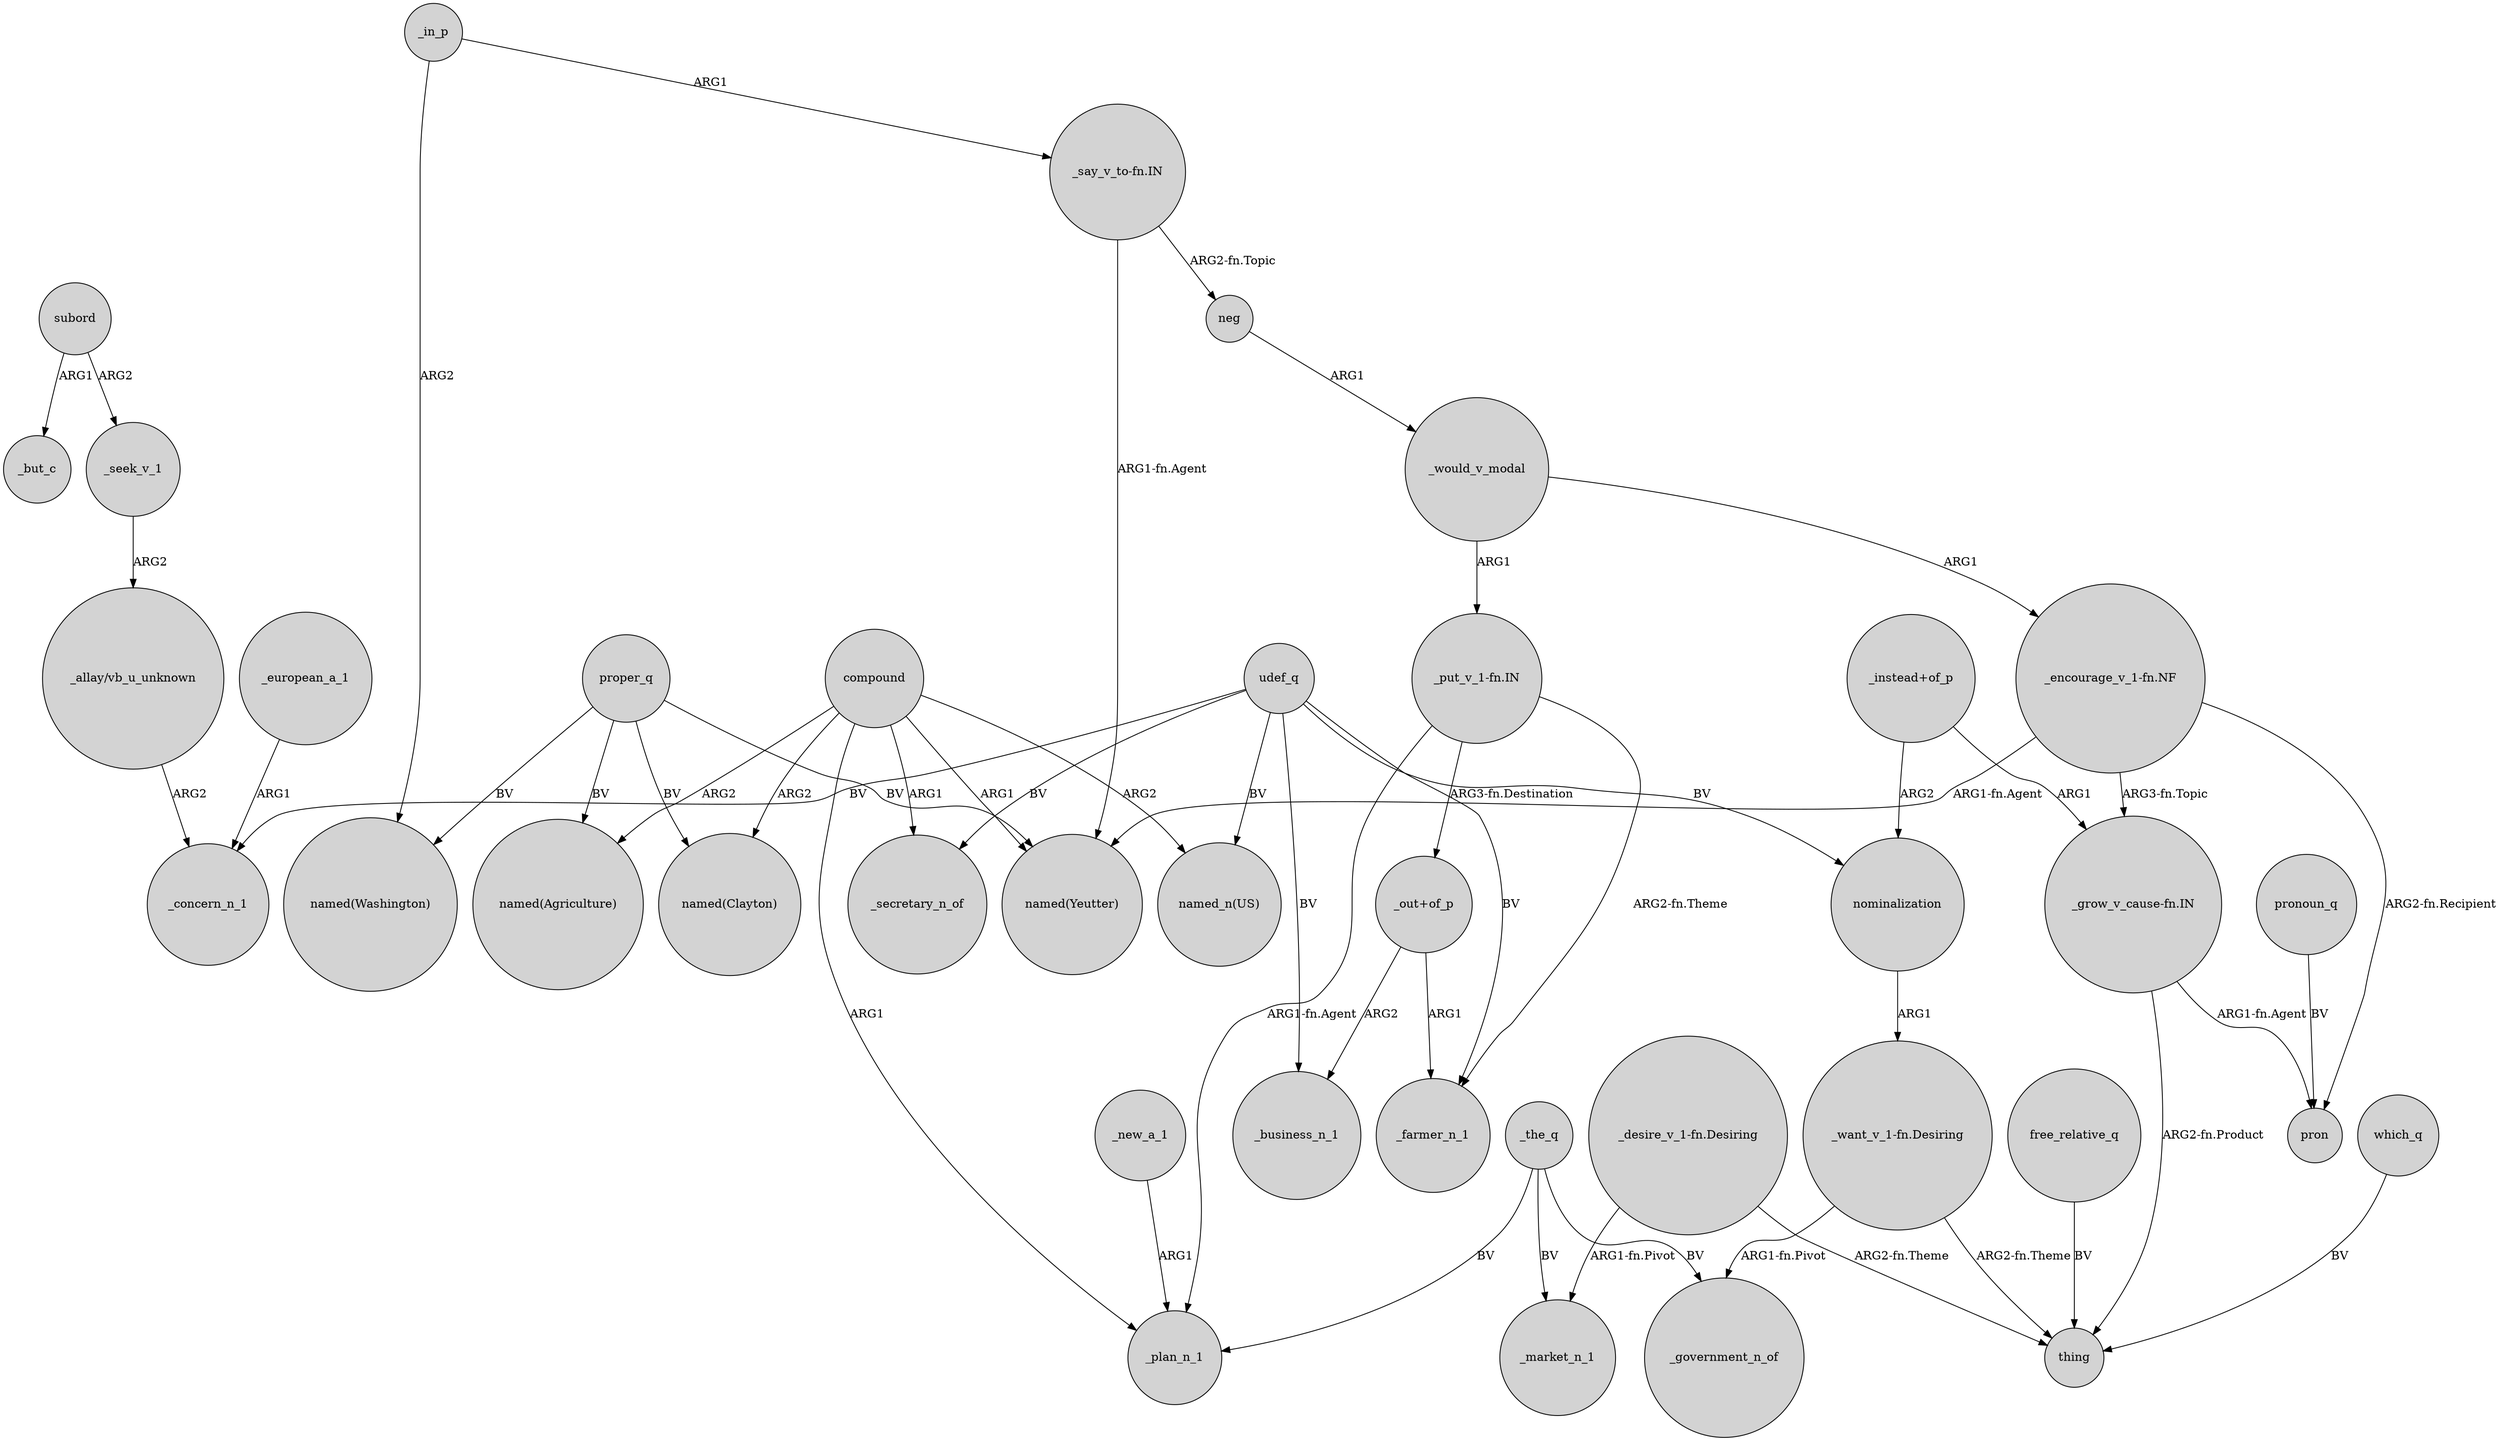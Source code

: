 digraph {
	node [shape=circle style=filled]
	_european_a_1 -> _concern_n_1 [label=ARG1]
	proper_q -> "named(Clayton)" [label=BV]
	udef_q -> _secretary_n_of [label=BV]
	compound -> "named(Agriculture)" [label=ARG2]
	neg -> _would_v_modal [label=ARG1]
	"_desire_v_1-fn.Desiring" -> _market_n_1 [label="ARG1-fn.Pivot"]
	udef_q -> "named_n(US)" [label=BV]
	"_put_v_1-fn.IN" -> _plan_n_1 [label="ARG1-fn.Agent"]
	_in_p -> "_say_v_to-fn.IN" [label=ARG1]
	_would_v_modal -> "_put_v_1-fn.IN" [label=ARG1]
	subord -> _seek_v_1 [label=ARG2]
	_the_q -> _plan_n_1 [label=BV]
	_new_a_1 -> _plan_n_1 [label=ARG1]
	"_want_v_1-fn.Desiring" -> thing [label="ARG2-fn.Theme"]
	"_out+of_p" -> _business_n_1 [label=ARG2]
	"_put_v_1-fn.IN" -> "_out+of_p" [label="ARG3-fn.Destination"]
	compound -> _plan_n_1 [label=ARG1]
	"_instead+of_p" -> nominalization [label=ARG2]
	subord -> _but_c [label=ARG1]
	compound -> "named_n(US)" [label=ARG2]
	"_out+of_p" -> _farmer_n_1 [label=ARG1]
	proper_q -> "named(Washington)" [label=BV]
	"_grow_v_cause-fn.IN" -> thing [label="ARG2-fn.Product"]
	pronoun_q -> pron [label=BV]
	compound -> "named(Yeutter)" [label=ARG1]
	_seek_v_1 -> "_allay/vb_u_unknown" [label=ARG2]
	nominalization -> "_want_v_1-fn.Desiring" [label=ARG1]
	proper_q -> "named(Yeutter)" [label=BV]
	udef_q -> _concern_n_1 [label=BV]
	free_relative_q -> thing [label=BV]
	"_encourage_v_1-fn.NF" -> pron [label="ARG2-fn.Recipient"]
	"_say_v_to-fn.IN" -> "named(Yeutter)" [label="ARG1-fn.Agent"]
	"_desire_v_1-fn.Desiring" -> thing [label="ARG2-fn.Theme"]
	proper_q -> "named(Agriculture)" [label=BV]
	"_want_v_1-fn.Desiring" -> _government_n_of [label="ARG1-fn.Pivot"]
	udef_q -> nominalization [label=BV]
	_would_v_modal -> "_encourage_v_1-fn.NF" [label=ARG1]
	"_encourage_v_1-fn.NF" -> "_grow_v_cause-fn.IN" [label="ARG3-fn.Topic"]
	udef_q -> _farmer_n_1 [label=BV]
	_the_q -> _government_n_of [label=BV]
	"_put_v_1-fn.IN" -> _farmer_n_1 [label="ARG2-fn.Theme"]
	"_say_v_to-fn.IN" -> neg [label="ARG2-fn.Topic"]
	udef_q -> _business_n_1 [label=BV]
	compound -> "named(Clayton)" [label=ARG2]
	"_allay/vb_u_unknown" -> _concern_n_1 [label=ARG2]
	_in_p -> "named(Washington)" [label=ARG2]
	_the_q -> _market_n_1 [label=BV]
	compound -> _secretary_n_of [label=ARG1]
	"_instead+of_p" -> "_grow_v_cause-fn.IN" [label=ARG1]
	"_grow_v_cause-fn.IN" -> pron [label="ARG1-fn.Agent"]
	which_q -> thing [label=BV]
	"_encourage_v_1-fn.NF" -> "named(Yeutter)" [label="ARG1-fn.Agent"]
}
